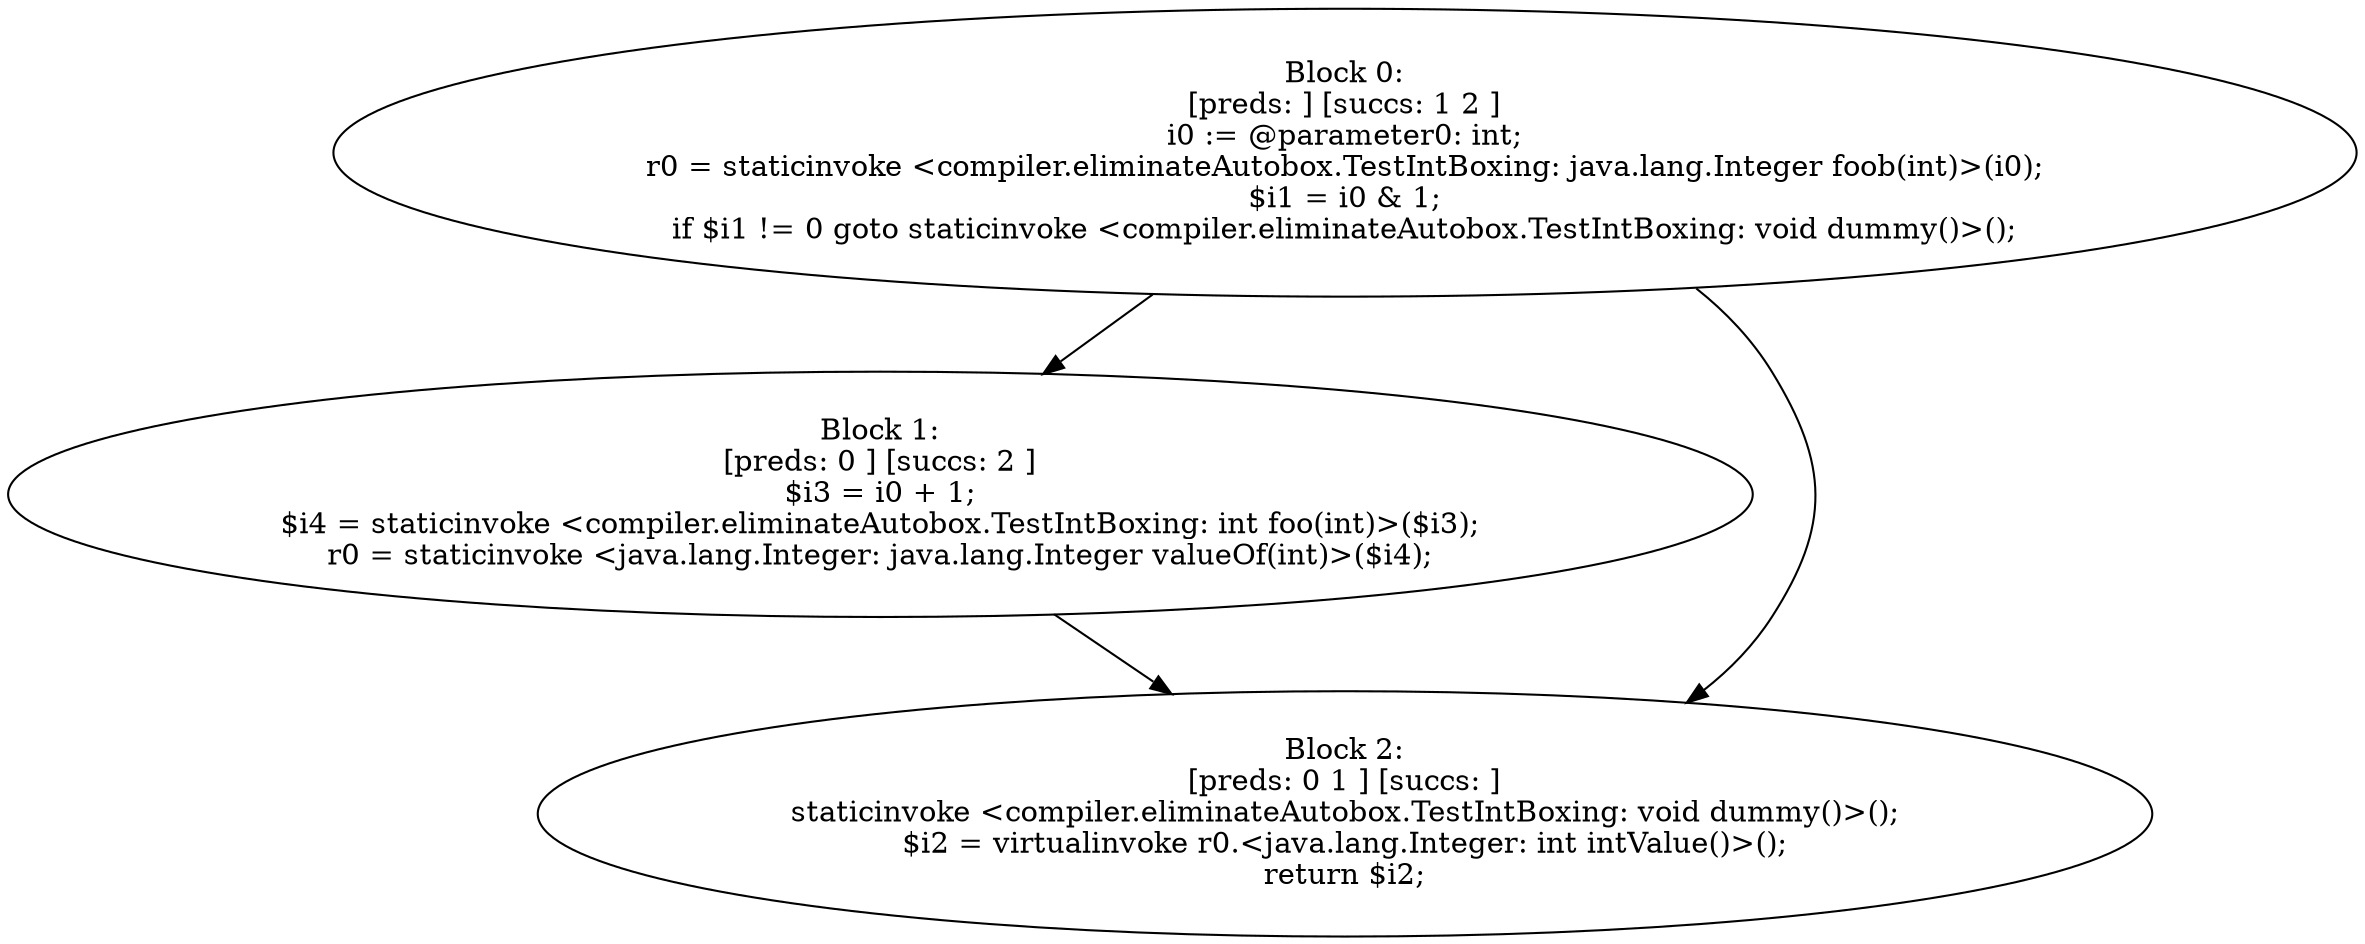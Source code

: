 digraph "unitGraph" {
    "Block 0:
[preds: ] [succs: 1 2 ]
i0 := @parameter0: int;
r0 = staticinvoke <compiler.eliminateAutobox.TestIntBoxing: java.lang.Integer foob(int)>(i0);
$i1 = i0 & 1;
if $i1 != 0 goto staticinvoke <compiler.eliminateAutobox.TestIntBoxing: void dummy()>();
"
    "Block 1:
[preds: 0 ] [succs: 2 ]
$i3 = i0 + 1;
$i4 = staticinvoke <compiler.eliminateAutobox.TestIntBoxing: int foo(int)>($i3);
r0 = staticinvoke <java.lang.Integer: java.lang.Integer valueOf(int)>($i4);
"
    "Block 2:
[preds: 0 1 ] [succs: ]
staticinvoke <compiler.eliminateAutobox.TestIntBoxing: void dummy()>();
$i2 = virtualinvoke r0.<java.lang.Integer: int intValue()>();
return $i2;
"
    "Block 0:
[preds: ] [succs: 1 2 ]
i0 := @parameter0: int;
r0 = staticinvoke <compiler.eliminateAutobox.TestIntBoxing: java.lang.Integer foob(int)>(i0);
$i1 = i0 & 1;
if $i1 != 0 goto staticinvoke <compiler.eliminateAutobox.TestIntBoxing: void dummy()>();
"->"Block 1:
[preds: 0 ] [succs: 2 ]
$i3 = i0 + 1;
$i4 = staticinvoke <compiler.eliminateAutobox.TestIntBoxing: int foo(int)>($i3);
r0 = staticinvoke <java.lang.Integer: java.lang.Integer valueOf(int)>($i4);
";
    "Block 0:
[preds: ] [succs: 1 2 ]
i0 := @parameter0: int;
r0 = staticinvoke <compiler.eliminateAutobox.TestIntBoxing: java.lang.Integer foob(int)>(i0);
$i1 = i0 & 1;
if $i1 != 0 goto staticinvoke <compiler.eliminateAutobox.TestIntBoxing: void dummy()>();
"->"Block 2:
[preds: 0 1 ] [succs: ]
staticinvoke <compiler.eliminateAutobox.TestIntBoxing: void dummy()>();
$i2 = virtualinvoke r0.<java.lang.Integer: int intValue()>();
return $i2;
";
    "Block 1:
[preds: 0 ] [succs: 2 ]
$i3 = i0 + 1;
$i4 = staticinvoke <compiler.eliminateAutobox.TestIntBoxing: int foo(int)>($i3);
r0 = staticinvoke <java.lang.Integer: java.lang.Integer valueOf(int)>($i4);
"->"Block 2:
[preds: 0 1 ] [succs: ]
staticinvoke <compiler.eliminateAutobox.TestIntBoxing: void dummy()>();
$i2 = virtualinvoke r0.<java.lang.Integer: int intValue()>();
return $i2;
";
}
